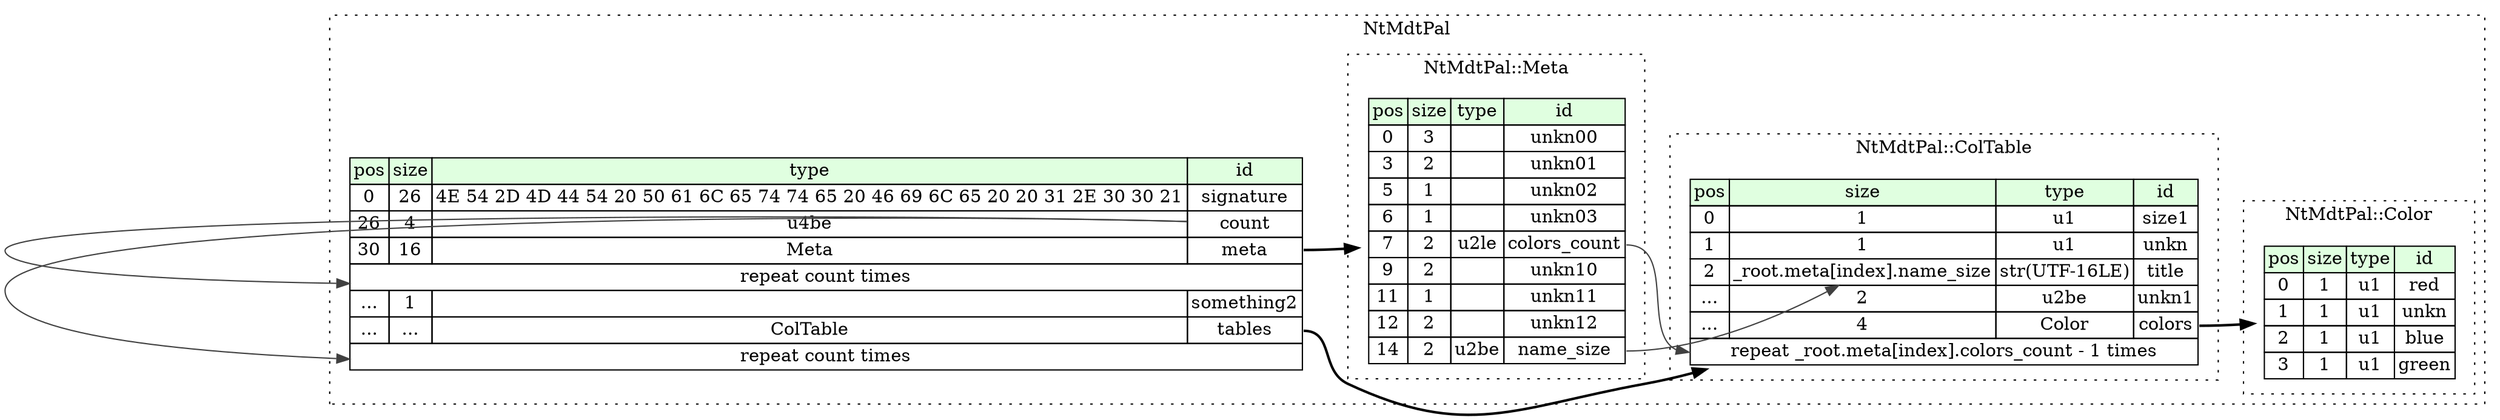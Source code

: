 digraph {
	rankdir=LR;
	node [shape=plaintext];
	subgraph cluster__nt_mdt_pal {
		label="NtMdtPal";
		graph[style=dotted];

		nt_mdt_pal__seq [label=<<TABLE BORDER="0" CELLBORDER="1" CELLSPACING="0">
			<TR><TD BGCOLOR="#E0FFE0">pos</TD><TD BGCOLOR="#E0FFE0">size</TD><TD BGCOLOR="#E0FFE0">type</TD><TD BGCOLOR="#E0FFE0">id</TD></TR>
			<TR><TD PORT="signature_pos">0</TD><TD PORT="signature_size">26</TD><TD>4E 54 2D 4D 44 54 20 50 61 6C 65 74 74 65 20 46 69 6C 65 20 20 31 2E 30 30 21</TD><TD PORT="signature_type">signature</TD></TR>
			<TR><TD PORT="count_pos">26</TD><TD PORT="count_size">4</TD><TD>u4be</TD><TD PORT="count_type">count</TD></TR>
			<TR><TD PORT="meta_pos">30</TD><TD PORT="meta_size">16</TD><TD>Meta</TD><TD PORT="meta_type">meta</TD></TR>
			<TR><TD COLSPAN="4" PORT="meta__repeat">repeat count times</TD></TR>
			<TR><TD PORT="something2_pos">...</TD><TD PORT="something2_size">1</TD><TD></TD><TD PORT="something2_type">something2</TD></TR>
			<TR><TD PORT="tables_pos">...</TD><TD PORT="tables_size">...</TD><TD>ColTable</TD><TD PORT="tables_type">tables</TD></TR>
			<TR><TD COLSPAN="4" PORT="tables__repeat">repeat count times</TD></TR>
		</TABLE>>];
		subgraph cluster__col_table {
			label="NtMdtPal::ColTable";
			graph[style=dotted];

			col_table__seq [label=<<TABLE BORDER="0" CELLBORDER="1" CELLSPACING="0">
				<TR><TD BGCOLOR="#E0FFE0">pos</TD><TD BGCOLOR="#E0FFE0">size</TD><TD BGCOLOR="#E0FFE0">type</TD><TD BGCOLOR="#E0FFE0">id</TD></TR>
				<TR><TD PORT="size1_pos">0</TD><TD PORT="size1_size">1</TD><TD>u1</TD><TD PORT="size1_type">size1</TD></TR>
				<TR><TD PORT="unkn_pos">1</TD><TD PORT="unkn_size">1</TD><TD>u1</TD><TD PORT="unkn_type">unkn</TD></TR>
				<TR><TD PORT="title_pos">2</TD><TD PORT="title_size">_root.meta[index].name_size</TD><TD>str(UTF-16LE)</TD><TD PORT="title_type">title</TD></TR>
				<TR><TD PORT="unkn1_pos">...</TD><TD PORT="unkn1_size">2</TD><TD>u2be</TD><TD PORT="unkn1_type">unkn1</TD></TR>
				<TR><TD PORT="colors_pos">...</TD><TD PORT="colors_size">4</TD><TD>Color</TD><TD PORT="colors_type">colors</TD></TR>
				<TR><TD COLSPAN="4" PORT="colors__repeat">repeat _root.meta[index].colors_count - 1 times</TD></TR>
			</TABLE>>];
		}
		subgraph cluster__color {
			label="NtMdtPal::Color";
			graph[style=dotted];

			color__seq [label=<<TABLE BORDER="0" CELLBORDER="1" CELLSPACING="0">
				<TR><TD BGCOLOR="#E0FFE0">pos</TD><TD BGCOLOR="#E0FFE0">size</TD><TD BGCOLOR="#E0FFE0">type</TD><TD BGCOLOR="#E0FFE0">id</TD></TR>
				<TR><TD PORT="red_pos">0</TD><TD PORT="red_size">1</TD><TD>u1</TD><TD PORT="red_type">red</TD></TR>
				<TR><TD PORT="unkn_pos">1</TD><TD PORT="unkn_size">1</TD><TD>u1</TD><TD PORT="unkn_type">unkn</TD></TR>
				<TR><TD PORT="blue_pos">2</TD><TD PORT="blue_size">1</TD><TD>u1</TD><TD PORT="blue_type">blue</TD></TR>
				<TR><TD PORT="green_pos">3</TD><TD PORT="green_size">1</TD><TD>u1</TD><TD PORT="green_type">green</TD></TR>
			</TABLE>>];
		}
		subgraph cluster__meta {
			label="NtMdtPal::Meta";
			graph[style=dotted];

			meta__seq [label=<<TABLE BORDER="0" CELLBORDER="1" CELLSPACING="0">
				<TR><TD BGCOLOR="#E0FFE0">pos</TD><TD BGCOLOR="#E0FFE0">size</TD><TD BGCOLOR="#E0FFE0">type</TD><TD BGCOLOR="#E0FFE0">id</TD></TR>
				<TR><TD PORT="unkn00_pos">0</TD><TD PORT="unkn00_size">3</TD><TD></TD><TD PORT="unkn00_type">unkn00</TD></TR>
				<TR><TD PORT="unkn01_pos">3</TD><TD PORT="unkn01_size">2</TD><TD></TD><TD PORT="unkn01_type">unkn01</TD></TR>
				<TR><TD PORT="unkn02_pos">5</TD><TD PORT="unkn02_size">1</TD><TD></TD><TD PORT="unkn02_type">unkn02</TD></TR>
				<TR><TD PORT="unkn03_pos">6</TD><TD PORT="unkn03_size">1</TD><TD></TD><TD PORT="unkn03_type">unkn03</TD></TR>
				<TR><TD PORT="colors_count_pos">7</TD><TD PORT="colors_count_size">2</TD><TD>u2le</TD><TD PORT="colors_count_type">colors_count</TD></TR>
				<TR><TD PORT="unkn10_pos">9</TD><TD PORT="unkn10_size">2</TD><TD></TD><TD PORT="unkn10_type">unkn10</TD></TR>
				<TR><TD PORT="unkn11_pos">11</TD><TD PORT="unkn11_size">1</TD><TD></TD><TD PORT="unkn11_type">unkn11</TD></TR>
				<TR><TD PORT="unkn12_pos">12</TD><TD PORT="unkn12_size">2</TD><TD></TD><TD PORT="unkn12_type">unkn12</TD></TR>
				<TR><TD PORT="name_size_pos">14</TD><TD PORT="name_size_size">2</TD><TD>u2be</TD><TD PORT="name_size_type">name_size</TD></TR>
			</TABLE>>];
		}
	}
	nt_mdt_pal__seq:meta_type -> meta__seq [style=bold];
	nt_mdt_pal__seq:count_type -> nt_mdt_pal__seq:meta__repeat [color="#404040"];
	nt_mdt_pal__seq:tables_type -> col_table__seq [style=bold];
	nt_mdt_pal__seq:count_type -> nt_mdt_pal__seq:tables__repeat [color="#404040"];
	meta__seq:name_size_type -> col_table__seq:title_size [color="#404040"];
	col_table__seq:colors_type -> color__seq [style=bold];
	meta__seq:colors_count_type -> col_table__seq:colors__repeat [color="#404040"];
}
